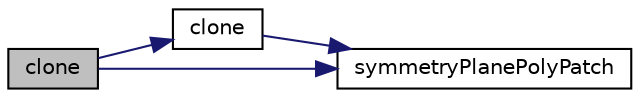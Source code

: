 digraph "clone"
{
  bgcolor="transparent";
  edge [fontname="Helvetica",fontsize="10",labelfontname="Helvetica",labelfontsize="10"];
  node [fontname="Helvetica",fontsize="10",shape=record];
  rankdir="LR";
  Node97 [label="clone",height=0.2,width=0.4,color="black", fillcolor="grey75", style="filled", fontcolor="black"];
  Node97 -> Node98 [color="midnightblue",fontsize="10",style="solid",fontname="Helvetica"];
  Node98 [label="clone",height=0.2,width=0.4,color="black",URL="$a28621.html#adbf8c0a436d777bd346c3ab2a4b087df",tooltip="Construct and return a clone, resetting the boundary mesh. "];
  Node98 -> Node99 [color="midnightblue",fontsize="10",style="solid",fontname="Helvetica"];
  Node99 [label="symmetryPlanePolyPatch",height=0.2,width=0.4,color="black",URL="$a28621.html#acfe0724a8c840fc91d05d46cd3fdafde",tooltip="Construct from components. "];
  Node97 -> Node99 [color="midnightblue",fontsize="10",style="solid",fontname="Helvetica"];
}
